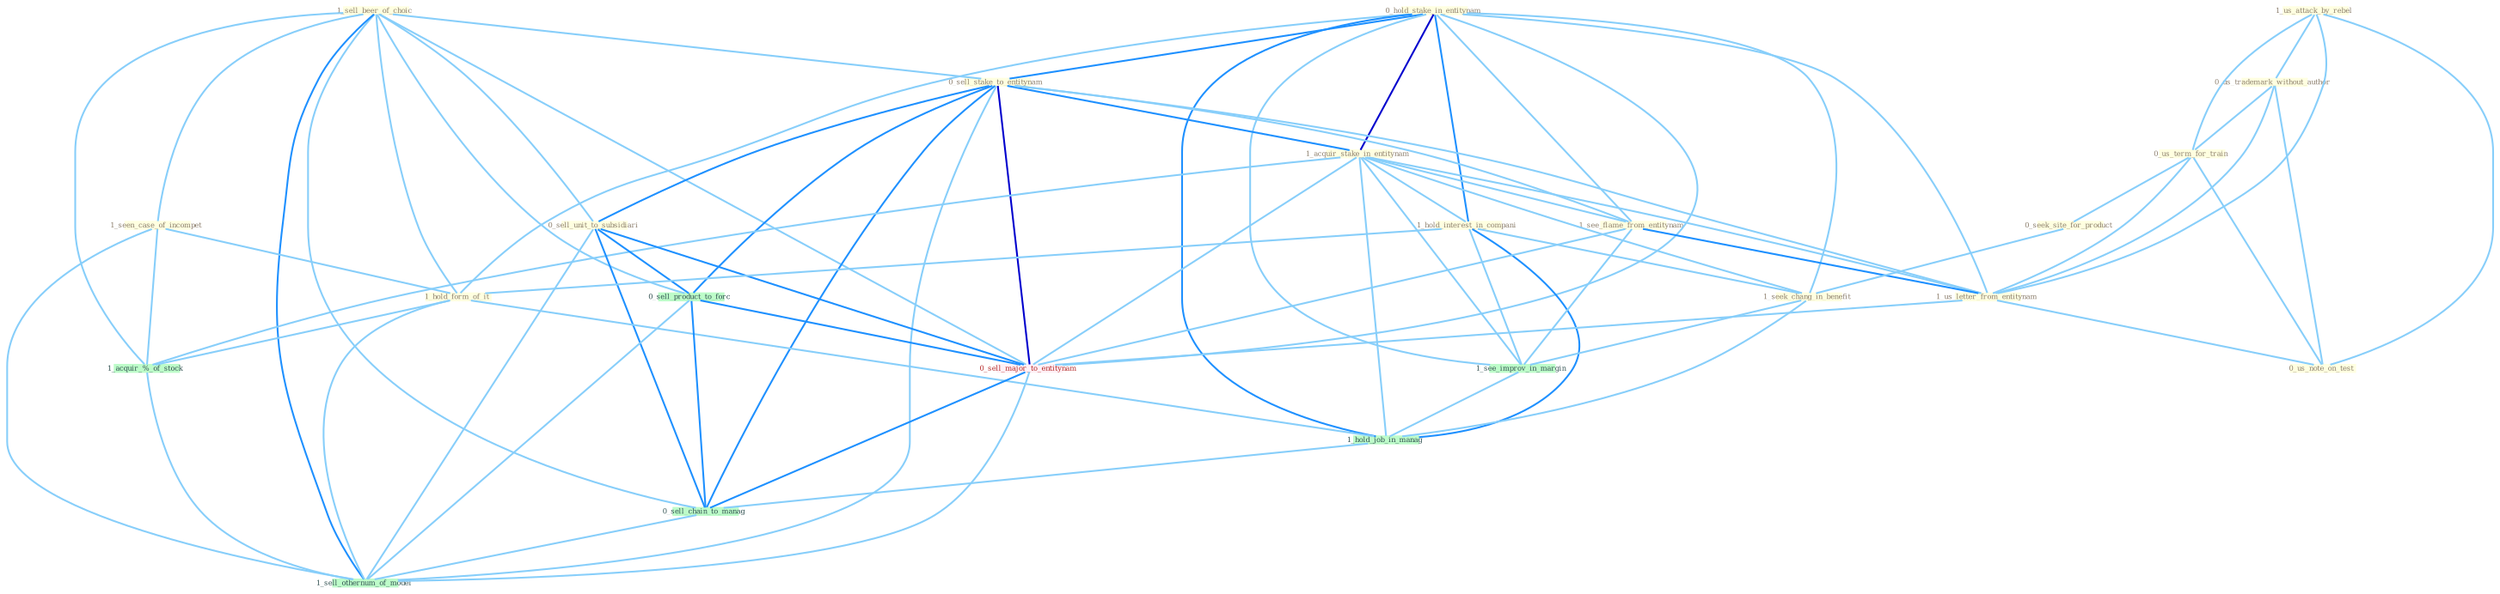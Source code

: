 Graph G{ 
    node
    [shape=polygon,style=filled,width=.5,height=.06,color="#BDFCC9",fixedsize=true,fontsize=4,
    fontcolor="#2f4f4f"];
    {node
    [color="#ffffe0", fontcolor="#8b7d6b"] "1_sell_beer_of_choic " "1_us_attack_by_rebel " "0_hold_stake_in_entitynam " "0_sell_stake_to_entitynam " "1_acquir_stake_in_entitynam " "1_seen_case_of_incompet " "0_sell_unit_to_subsidiari " "0_us_trademark_without_author " "0_us_term_for_train " "1_hold_interest_in_compani " "1_see_flame_from_entitynam " "0_seek_site_for_product " "1_hold_form_of_it " "1_us_letter_from_entitynam " "1_seek_chang_in_benefit " "0_us_note_on_test "}
{node [color="#fff0f5", fontcolor="#b22222"] "0_sell_major_to_entitynam "}
edge [color="#B0E2FF"];

	"1_sell_beer_of_choic " -- "0_sell_stake_to_entitynam " [w="1", color="#87cefa" ];
	"1_sell_beer_of_choic " -- "1_seen_case_of_incompet " [w="1", color="#87cefa" ];
	"1_sell_beer_of_choic " -- "0_sell_unit_to_subsidiari " [w="1", color="#87cefa" ];
	"1_sell_beer_of_choic " -- "1_hold_form_of_it " [w="1", color="#87cefa" ];
	"1_sell_beer_of_choic " -- "1_acquir_%_of_stock " [w="1", color="#87cefa" ];
	"1_sell_beer_of_choic " -- "0_sell_product_to_forc " [w="1", color="#87cefa" ];
	"1_sell_beer_of_choic " -- "0_sell_major_to_entitynam " [w="1", color="#87cefa" ];
	"1_sell_beer_of_choic " -- "0_sell_chain_to_manag " [w="1", color="#87cefa" ];
	"1_sell_beer_of_choic " -- "1_sell_othernum_of_model " [w="2", color="#1e90ff" , len=0.8];
	"1_us_attack_by_rebel " -- "0_us_trademark_without_author " [w="1", color="#87cefa" ];
	"1_us_attack_by_rebel " -- "0_us_term_for_train " [w="1", color="#87cefa" ];
	"1_us_attack_by_rebel " -- "1_us_letter_from_entitynam " [w="1", color="#87cefa" ];
	"1_us_attack_by_rebel " -- "0_us_note_on_test " [w="1", color="#87cefa" ];
	"0_hold_stake_in_entitynam " -- "0_sell_stake_to_entitynam " [w="2", color="#1e90ff" , len=0.8];
	"0_hold_stake_in_entitynam " -- "1_acquir_stake_in_entitynam " [w="3", color="#0000cd" , len=0.6];
	"0_hold_stake_in_entitynam " -- "1_hold_interest_in_compani " [w="2", color="#1e90ff" , len=0.8];
	"0_hold_stake_in_entitynam " -- "1_see_flame_from_entitynam " [w="1", color="#87cefa" ];
	"0_hold_stake_in_entitynam " -- "1_hold_form_of_it " [w="1", color="#87cefa" ];
	"0_hold_stake_in_entitynam " -- "1_us_letter_from_entitynam " [w="1", color="#87cefa" ];
	"0_hold_stake_in_entitynam " -- "1_seek_chang_in_benefit " [w="1", color="#87cefa" ];
	"0_hold_stake_in_entitynam " -- "1_see_improv_in_margin " [w="1", color="#87cefa" ];
	"0_hold_stake_in_entitynam " -- "1_hold_job_in_manag " [w="2", color="#1e90ff" , len=0.8];
	"0_hold_stake_in_entitynam " -- "0_sell_major_to_entitynam " [w="1", color="#87cefa" ];
	"0_sell_stake_to_entitynam " -- "1_acquir_stake_in_entitynam " [w="2", color="#1e90ff" , len=0.8];
	"0_sell_stake_to_entitynam " -- "0_sell_unit_to_subsidiari " [w="2", color="#1e90ff" , len=0.8];
	"0_sell_stake_to_entitynam " -- "1_see_flame_from_entitynam " [w="1", color="#87cefa" ];
	"0_sell_stake_to_entitynam " -- "1_us_letter_from_entitynam " [w="1", color="#87cefa" ];
	"0_sell_stake_to_entitynam " -- "0_sell_product_to_forc " [w="2", color="#1e90ff" , len=0.8];
	"0_sell_stake_to_entitynam " -- "0_sell_major_to_entitynam " [w="3", color="#0000cd" , len=0.6];
	"0_sell_stake_to_entitynam " -- "0_sell_chain_to_manag " [w="2", color="#1e90ff" , len=0.8];
	"0_sell_stake_to_entitynam " -- "1_sell_othernum_of_model " [w="1", color="#87cefa" ];
	"1_acquir_stake_in_entitynam " -- "1_hold_interest_in_compani " [w="1", color="#87cefa" ];
	"1_acquir_stake_in_entitynam " -- "1_see_flame_from_entitynam " [w="1", color="#87cefa" ];
	"1_acquir_stake_in_entitynam " -- "1_us_letter_from_entitynam " [w="1", color="#87cefa" ];
	"1_acquir_stake_in_entitynam " -- "1_seek_chang_in_benefit " [w="1", color="#87cefa" ];
	"1_acquir_stake_in_entitynam " -- "1_see_improv_in_margin " [w="1", color="#87cefa" ];
	"1_acquir_stake_in_entitynam " -- "1_acquir_%_of_stock " [w="1", color="#87cefa" ];
	"1_acquir_stake_in_entitynam " -- "1_hold_job_in_manag " [w="1", color="#87cefa" ];
	"1_acquir_stake_in_entitynam " -- "0_sell_major_to_entitynam " [w="1", color="#87cefa" ];
	"1_seen_case_of_incompet " -- "1_hold_form_of_it " [w="1", color="#87cefa" ];
	"1_seen_case_of_incompet " -- "1_acquir_%_of_stock " [w="1", color="#87cefa" ];
	"1_seen_case_of_incompet " -- "1_sell_othernum_of_model " [w="1", color="#87cefa" ];
	"0_sell_unit_to_subsidiari " -- "0_sell_product_to_forc " [w="2", color="#1e90ff" , len=0.8];
	"0_sell_unit_to_subsidiari " -- "0_sell_major_to_entitynam " [w="2", color="#1e90ff" , len=0.8];
	"0_sell_unit_to_subsidiari " -- "0_sell_chain_to_manag " [w="2", color="#1e90ff" , len=0.8];
	"0_sell_unit_to_subsidiari " -- "1_sell_othernum_of_model " [w="1", color="#87cefa" ];
	"0_us_trademark_without_author " -- "0_us_term_for_train " [w="1", color="#87cefa" ];
	"0_us_trademark_without_author " -- "1_us_letter_from_entitynam " [w="1", color="#87cefa" ];
	"0_us_trademark_without_author " -- "0_us_note_on_test " [w="1", color="#87cefa" ];
	"0_us_term_for_train " -- "0_seek_site_for_product " [w="1", color="#87cefa" ];
	"0_us_term_for_train " -- "1_us_letter_from_entitynam " [w="1", color="#87cefa" ];
	"0_us_term_for_train " -- "0_us_note_on_test " [w="1", color="#87cefa" ];
	"1_hold_interest_in_compani " -- "1_hold_form_of_it " [w="1", color="#87cefa" ];
	"1_hold_interest_in_compani " -- "1_seek_chang_in_benefit " [w="1", color="#87cefa" ];
	"1_hold_interest_in_compani " -- "1_see_improv_in_margin " [w="1", color="#87cefa" ];
	"1_hold_interest_in_compani " -- "1_hold_job_in_manag " [w="2", color="#1e90ff" , len=0.8];
	"1_see_flame_from_entitynam " -- "1_us_letter_from_entitynam " [w="2", color="#1e90ff" , len=0.8];
	"1_see_flame_from_entitynam " -- "1_see_improv_in_margin " [w="1", color="#87cefa" ];
	"1_see_flame_from_entitynam " -- "0_sell_major_to_entitynam " [w="1", color="#87cefa" ];
	"0_seek_site_for_product " -- "1_seek_chang_in_benefit " [w="1", color="#87cefa" ];
	"1_hold_form_of_it " -- "1_acquir_%_of_stock " [w="1", color="#87cefa" ];
	"1_hold_form_of_it " -- "1_hold_job_in_manag " [w="1", color="#87cefa" ];
	"1_hold_form_of_it " -- "1_sell_othernum_of_model " [w="1", color="#87cefa" ];
	"1_us_letter_from_entitynam " -- "0_us_note_on_test " [w="1", color="#87cefa" ];
	"1_us_letter_from_entitynam " -- "0_sell_major_to_entitynam " [w="1", color="#87cefa" ];
	"1_seek_chang_in_benefit " -- "1_see_improv_in_margin " [w="1", color="#87cefa" ];
	"1_seek_chang_in_benefit " -- "1_hold_job_in_manag " [w="1", color="#87cefa" ];
	"1_see_improv_in_margin " -- "1_hold_job_in_manag " [w="1", color="#87cefa" ];
	"1_acquir_%_of_stock " -- "1_sell_othernum_of_model " [w="1", color="#87cefa" ];
	"1_hold_job_in_manag " -- "0_sell_chain_to_manag " [w="1", color="#87cefa" ];
	"0_sell_product_to_forc " -- "0_sell_major_to_entitynam " [w="2", color="#1e90ff" , len=0.8];
	"0_sell_product_to_forc " -- "0_sell_chain_to_manag " [w="2", color="#1e90ff" , len=0.8];
	"0_sell_product_to_forc " -- "1_sell_othernum_of_model " [w="1", color="#87cefa" ];
	"0_sell_major_to_entitynam " -- "0_sell_chain_to_manag " [w="2", color="#1e90ff" , len=0.8];
	"0_sell_major_to_entitynam " -- "1_sell_othernum_of_model " [w="1", color="#87cefa" ];
	"0_sell_chain_to_manag " -- "1_sell_othernum_of_model " [w="1", color="#87cefa" ];
}